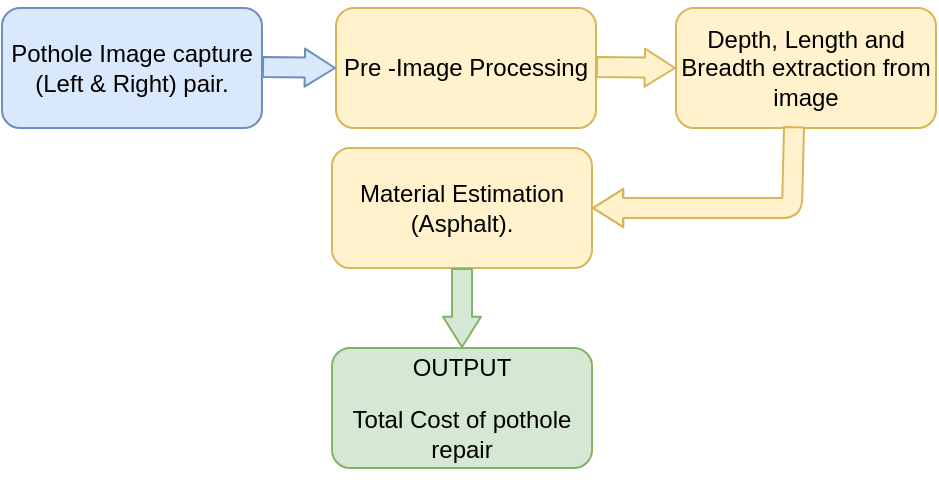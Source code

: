 <mxfile version="13.6.6" type="github"><diagram id="TLkPJLO_rXAb08wiplHC" name="Page-1"><mxGraphModel dx="599" dy="330" grid="1" gridSize="10" guides="1" tooltips="1" connect="1" arrows="1" fold="1" page="1" pageScale="1" pageWidth="850" pageHeight="1100" math="0" shadow="0"><root><mxCell id="0"/><mxCell id="1" parent="0"/><mxCell id="1dGk-xLJa61S_E6pHA25-1" value="&lt;p&gt;Pothole Image capture (Left &amp;amp; Right) pair.&lt;/p&gt;" style="rounded=1;whiteSpace=wrap;html=1;fillColor=#dae8fc;strokeColor=#6c8ebf;" vertex="1" parent="1"><mxGeometry x="130" y="90" width="130" height="60" as="geometry"/></mxCell><mxCell id="1dGk-xLJa61S_E6pHA25-2" value="&lt;p&gt;Pre -Image Processing&lt;/p&gt;" style="rounded=1;whiteSpace=wrap;html=1;fillColor=#fff2cc;strokeColor=#d6b656;" vertex="1" parent="1"><mxGeometry x="297" y="90" width="130" height="60" as="geometry"/></mxCell><mxCell id="1dGk-xLJa61S_E6pHA25-3" value="&lt;p&gt;Material Estimation (Asphalt).&lt;/p&gt;" style="rounded=1;whiteSpace=wrap;html=1;fillColor=#fff2cc;strokeColor=#d6b656;" vertex="1" parent="1"><mxGeometry x="295" y="160" width="130" height="60" as="geometry"/></mxCell><mxCell id="1dGk-xLJa61S_E6pHA25-4" value="&lt;p&gt;OUTPUT&lt;span&gt;&lt;br&gt;&lt;/span&gt;&lt;/p&gt;&lt;p&gt;&lt;span&gt;Total Cost of pothole repair&lt;/span&gt;&lt;/p&gt;" style="rounded=1;whiteSpace=wrap;html=1;fillColor=#d5e8d4;strokeColor=#82b366;" vertex="1" parent="1"><mxGeometry x="295" y="260" width="130" height="60" as="geometry"/></mxCell><mxCell id="1dGk-xLJa61S_E6pHA25-5" value="&lt;p&gt;Depth, Length and Breadth extraction from image &lt;br&gt;&lt;/p&gt;" style="rounded=1;whiteSpace=wrap;html=1;fillColor=#fff2cc;strokeColor=#d6b656;" vertex="1" parent="1"><mxGeometry x="467" y="90" width="130" height="60" as="geometry"/></mxCell><mxCell id="1dGk-xLJa61S_E6pHA25-6" value="" style="shape=flexArrow;endArrow=classic;html=1;endWidth=8;endSize=4.7;entryX=0;entryY=0.5;entryDx=0;entryDy=0;fillColor=#dae8fc;strokeColor=#6c8ebf;" edge="1" parent="1" target="1dGk-xLJa61S_E6pHA25-2"><mxGeometry width="50" height="50" relative="1" as="geometry"><mxPoint x="260" y="119.5" as="sourcePoint"/><mxPoint x="300" y="120" as="targetPoint"/></mxGeometry></mxCell><mxCell id="1dGk-xLJa61S_E6pHA25-7" value="" style="shape=flexArrow;endArrow=classic;html=1;endWidth=8;endSize=4.7;fillColor=#fff2cc;strokeColor=#d6b656;" edge="1" parent="1"><mxGeometry width="50" height="50" relative="1" as="geometry"><mxPoint x="427" y="119.5" as="sourcePoint"/><mxPoint x="467" y="120" as="targetPoint"/></mxGeometry></mxCell><mxCell id="1dGk-xLJa61S_E6pHA25-8" value="" style="shape=flexArrow;endArrow=classic;html=1;endWidth=8;endSize=4.7;entryX=0.5;entryY=0;entryDx=0;entryDy=0;fillColor=#d5e8d4;strokeColor=#82b366;" edge="1" parent="1" target="1dGk-xLJa61S_E6pHA25-4"><mxGeometry width="50" height="50" relative="1" as="geometry"><mxPoint x="360" y="220" as="sourcePoint"/><mxPoint x="400" y="150.5" as="targetPoint"/></mxGeometry></mxCell><mxCell id="1dGk-xLJa61S_E6pHA25-9" value="" style="shape=flexArrow;endArrow=classic;html=1;endWidth=8;endSize=4.7;entryX=1;entryY=0.5;entryDx=0;entryDy=0;exitX=0.454;exitY=0.986;exitDx=0;exitDy=0;exitPerimeter=0;fillColor=#fff2cc;strokeColor=#d6b656;" edge="1" parent="1" source="1dGk-xLJa61S_E6pHA25-5" target="1dGk-xLJa61S_E6pHA25-3"><mxGeometry width="50" height="50" relative="1" as="geometry"><mxPoint x="525" y="152" as="sourcePoint"/><mxPoint x="430" y="200" as="targetPoint"/><Array as="points"><mxPoint x="525" y="190"/></Array></mxGeometry></mxCell></root></mxGraphModel></diagram></mxfile>